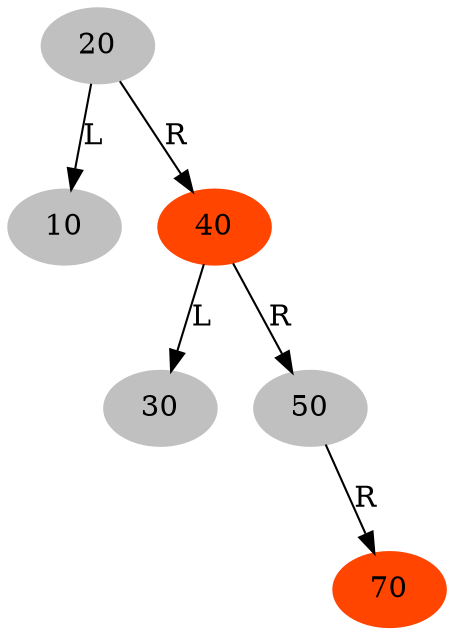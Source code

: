 digraph RBTree {
"20" -> {"10"} [label="L"]
"20" -> {"40"} [label="R"]
"40" -> {"30"} [label="L"]
"40" -> {"50"} [label="R"]
"50" -> {"HD0"} [label="L"] [style=invis]
"HD0" [style=invis]
"50" -> {"70"} [label="R"]
"20" [color=grey] [style=filled] 
"10" [color=grey] [style=filled] 
"40" [color=orangered] [style=filled] 
"30" [color=grey] [style=filled] 
"50" [color=grey] [style=filled] 
"70" [color=orangered] [style=filled] 
}
